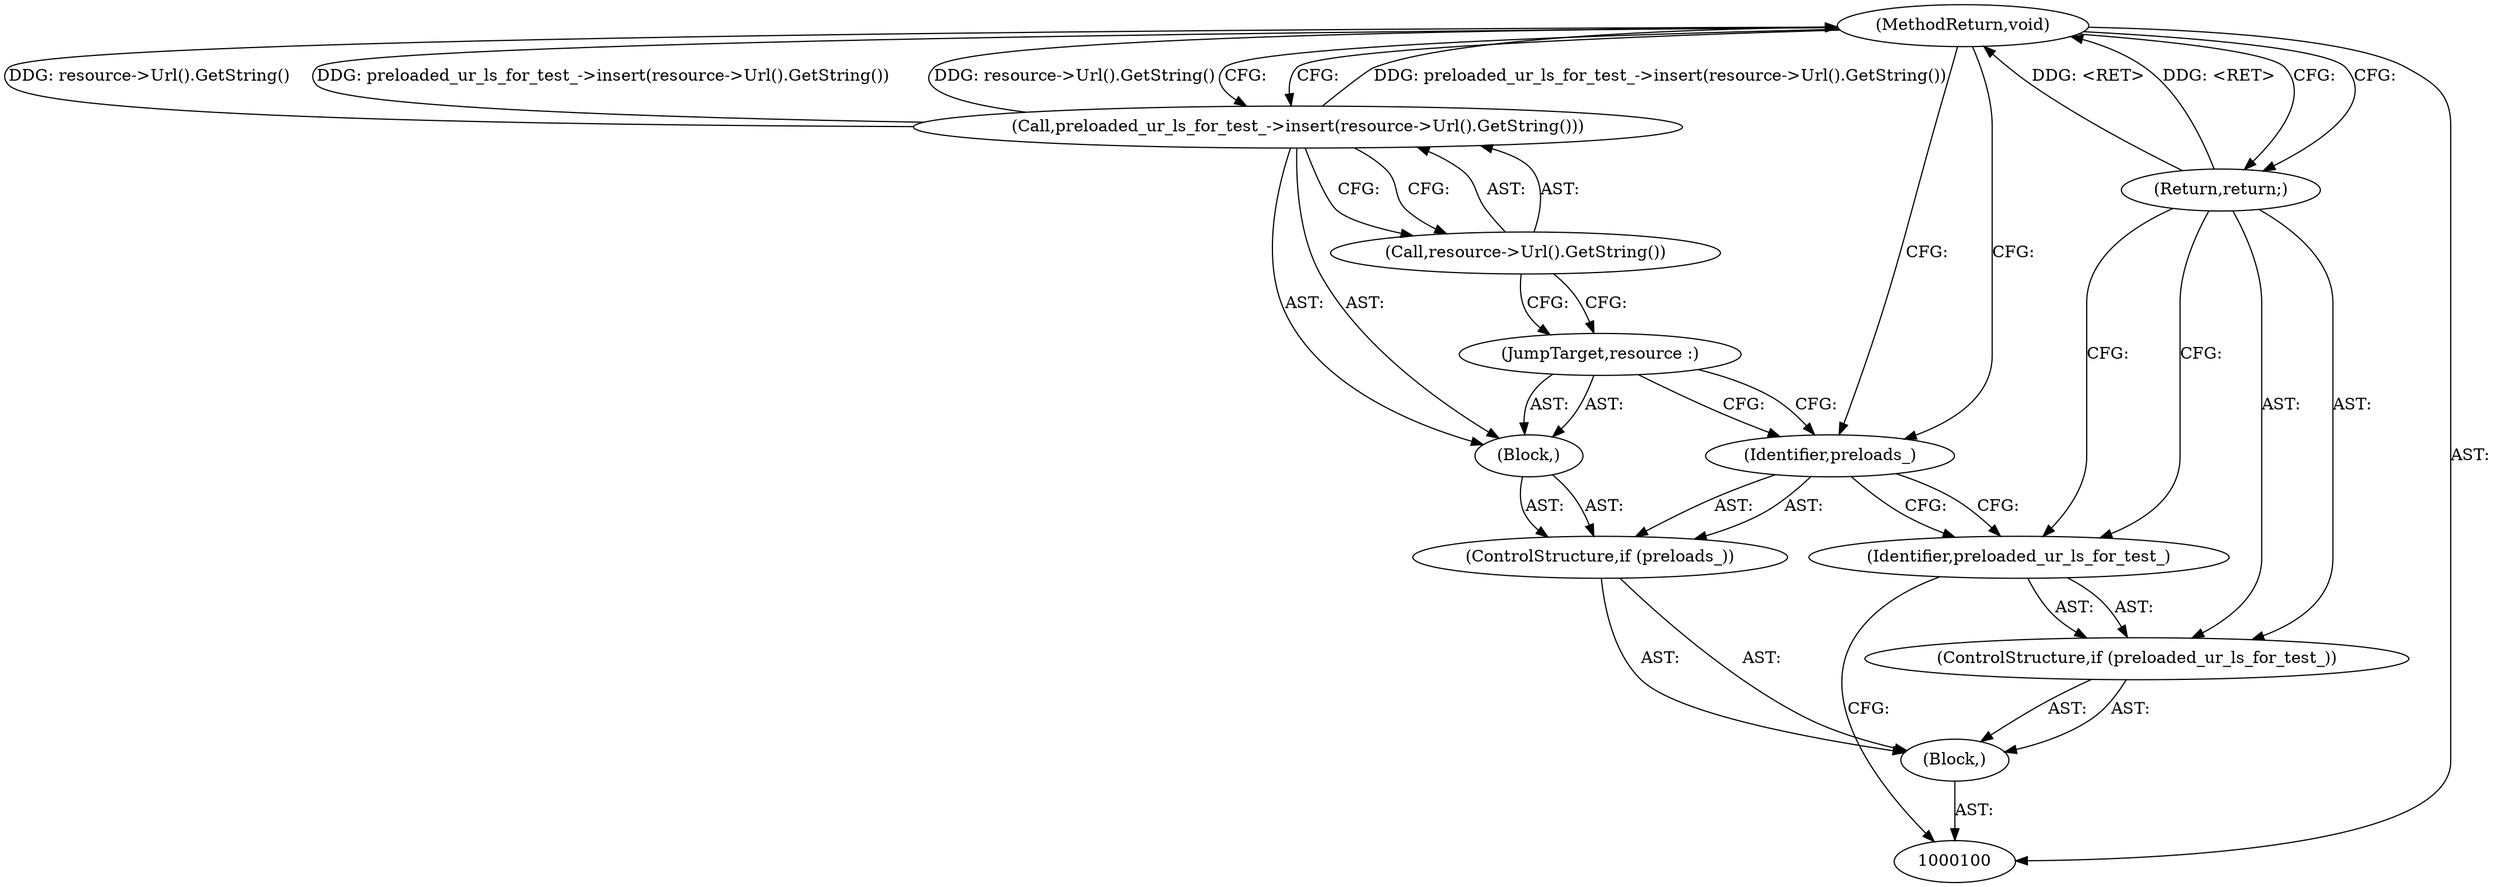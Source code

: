 digraph "1_Chrome_4fdb2b3ebb31e39852fb1bc20fcdf3b5e4de382e_0" {
"1000111" [label="(MethodReturn,void)"];
"1000101" [label="(Block,)"];
"1000102" [label="(ControlStructure,if (preloaded_ur_ls_for_test_))"];
"1000103" [label="(Identifier,preloaded_ur_ls_for_test_)"];
"1000104" [label="(Return,return;)"];
"1000107" [label="(Block,)"];
"1000105" [label="(ControlStructure,if (preloads_))"];
"1000106" [label="(Identifier,preloads_)"];
"1000108" [label="(JumpTarget,resource :)"];
"1000110" [label="(Call,resource->Url().GetString())"];
"1000109" [label="(Call,preloaded_ur_ls_for_test_->insert(resource->Url().GetString()))"];
"1000111" -> "1000100"  [label="AST: "];
"1000111" -> "1000104"  [label="CFG: "];
"1000111" -> "1000109"  [label="CFG: "];
"1000111" -> "1000106"  [label="CFG: "];
"1000109" -> "1000111"  [label="DDG: preloaded_ur_ls_for_test_->insert(resource->Url().GetString())"];
"1000109" -> "1000111"  [label="DDG: resource->Url().GetString()"];
"1000104" -> "1000111"  [label="DDG: <RET>"];
"1000101" -> "1000100"  [label="AST: "];
"1000102" -> "1000101"  [label="AST: "];
"1000105" -> "1000101"  [label="AST: "];
"1000102" -> "1000101"  [label="AST: "];
"1000103" -> "1000102"  [label="AST: "];
"1000104" -> "1000102"  [label="AST: "];
"1000103" -> "1000102"  [label="AST: "];
"1000103" -> "1000100"  [label="CFG: "];
"1000104" -> "1000103"  [label="CFG: "];
"1000106" -> "1000103"  [label="CFG: "];
"1000104" -> "1000102"  [label="AST: "];
"1000104" -> "1000103"  [label="CFG: "];
"1000111" -> "1000104"  [label="CFG: "];
"1000104" -> "1000111"  [label="DDG: <RET>"];
"1000107" -> "1000105"  [label="AST: "];
"1000108" -> "1000107"  [label="AST: "];
"1000109" -> "1000107"  [label="AST: "];
"1000105" -> "1000101"  [label="AST: "];
"1000106" -> "1000105"  [label="AST: "];
"1000107" -> "1000105"  [label="AST: "];
"1000106" -> "1000105"  [label="AST: "];
"1000106" -> "1000103"  [label="CFG: "];
"1000108" -> "1000106"  [label="CFG: "];
"1000111" -> "1000106"  [label="CFG: "];
"1000108" -> "1000107"  [label="AST: "];
"1000108" -> "1000106"  [label="CFG: "];
"1000110" -> "1000108"  [label="CFG: "];
"1000110" -> "1000109"  [label="AST: "];
"1000110" -> "1000108"  [label="CFG: "];
"1000109" -> "1000110"  [label="CFG: "];
"1000109" -> "1000107"  [label="AST: "];
"1000109" -> "1000110"  [label="CFG: "];
"1000110" -> "1000109"  [label="AST: "];
"1000111" -> "1000109"  [label="CFG: "];
"1000109" -> "1000111"  [label="DDG: preloaded_ur_ls_for_test_->insert(resource->Url().GetString())"];
"1000109" -> "1000111"  [label="DDG: resource->Url().GetString()"];
}
